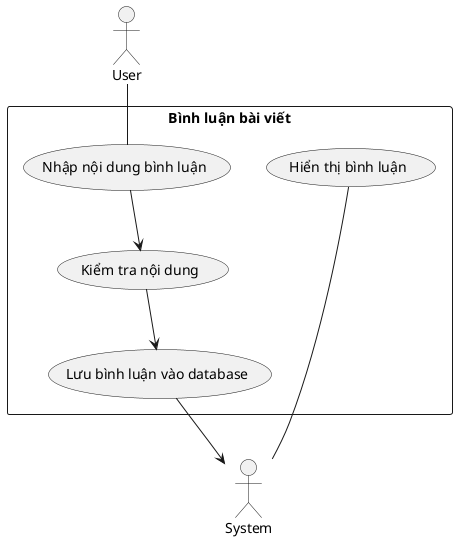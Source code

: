 @startuml
actor User
actor System

rectangle "Bình luận bài viết" {
    User -- (Nhập nội dung bình luận)
    (Nhập nội dung bình luận) --> (Kiểm tra nội dung)
    (Kiểm tra nội dung) --> (Lưu bình luận vào database)
    (Lưu bình luận vào database) --> System
    System -- (Hiển thị bình luận)
}
@enduml
